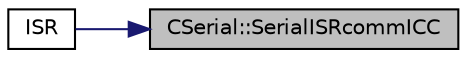 digraph "CSerial::SerialISRcommICC"
{
 // INTERACTIVE_SVG=YES
 // LATEX_PDF_SIZE
  bgcolor="transparent";
  edge [fontname="Helvetica",fontsize="10",labelfontname="Helvetica",labelfontsize="10"];
  node [fontname="Helvetica",fontsize="10",shape=record];
  rankdir="RL";
  Node26 [label="CSerial::SerialISRcommICC",height=0.2,width=0.4,color="black", fillcolor="grey75", style="filled", fontcolor="black",tooltip=" "];
  Node26 -> Node27 [dir="back",color="midnightblue",fontsize="10",style="solid"];
  Node27 [label="ISR",height=0.2,width=0.4,color="black",URL="$_a_d_a_s___m_c_u_8ino.html#a63a86aad9ba2e355fe6380da553f554e",tooltip=" "];
}
